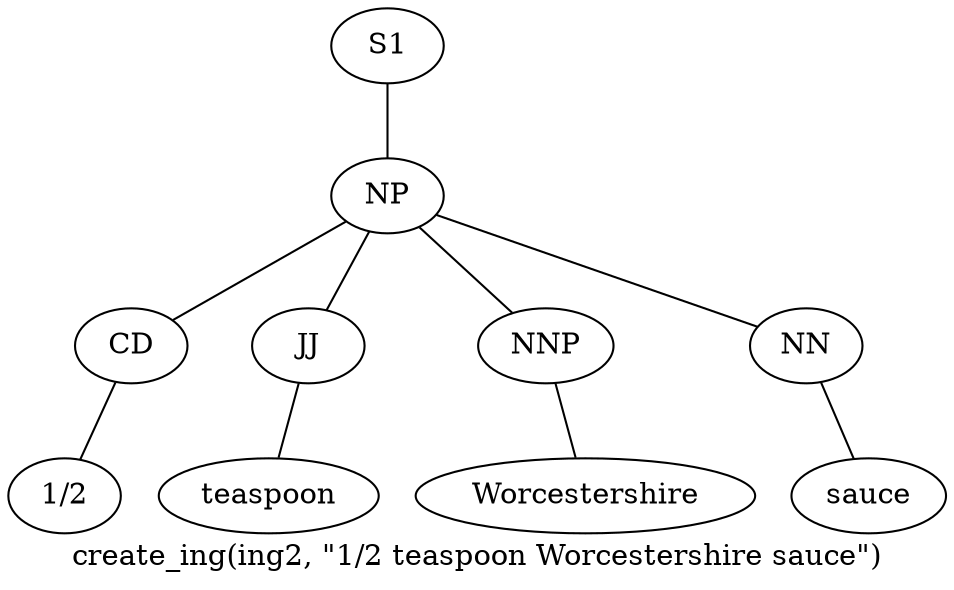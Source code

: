 graph SyntaxGraph {
	label = "create_ing(ing2, \"1/2 teaspoon Worcestershire sauce\")";
	Node0 [label="S1"];
	Node1 [label="NP"];
	Node2 [label="CD"];
	Node3 [label="1/2"];
	Node4 [label="JJ"];
	Node5 [label="teaspoon"];
	Node6 [label="NNP"];
	Node7 [label="Worcestershire"];
	Node8 [label="NN"];
	Node9 [label="sauce"];

	Node0 -- Node1;
	Node1 -- Node2;
	Node1 -- Node4;
	Node1 -- Node6;
	Node1 -- Node8;
	Node2 -- Node3;
	Node4 -- Node5;
	Node6 -- Node7;
	Node8 -- Node9;
}